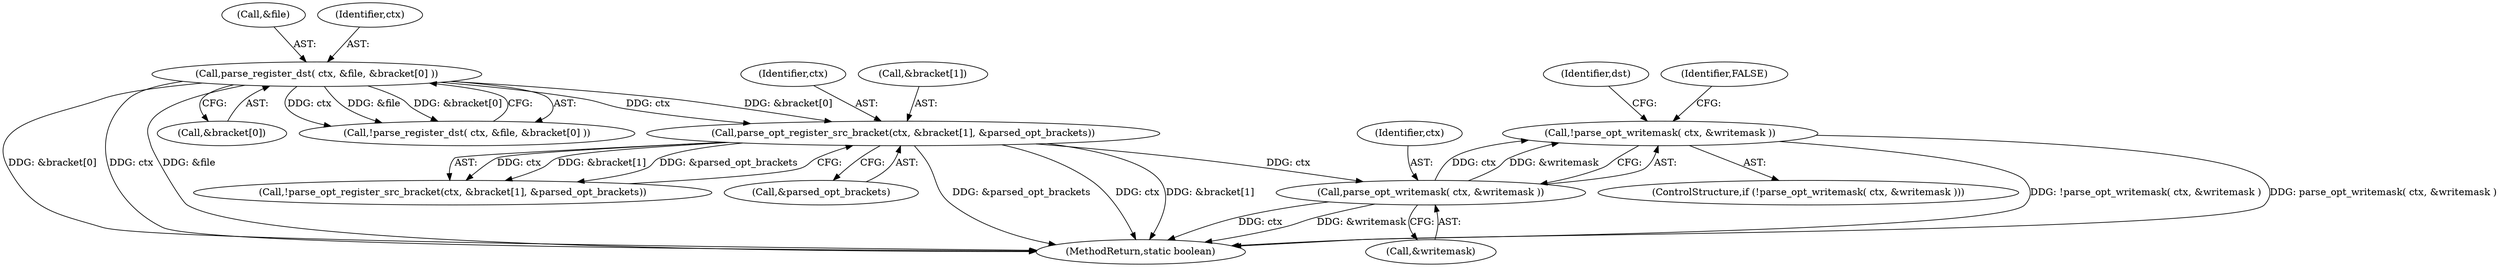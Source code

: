 digraph "0_virglrenderer_e534b51ca3c3cd25f3990589932a9ed711c59b27@API" {
"1001487" [label="(Call,!parse_opt_writemask( ctx, &writemask ))"];
"1001488" [label="(Call,parse_opt_writemask( ctx, &writemask ))"];
"1001468" [label="(Call,parse_opt_register_src_bracket(ctx, &bracket[1], &parsed_opt_brackets))"];
"1001456" [label="(Call,parse_register_dst( ctx, &file, &bracket[0] ))"];
"1001497" [label="(Identifier,dst)"];
"1001467" [label="(Call,!parse_opt_register_src_bracket(ctx, &bracket[1], &parsed_opt_brackets))"];
"1001469" [label="(Identifier,ctx)"];
"1001455" [label="(Call,!parse_register_dst( ctx, &file, &bracket[0] ))"];
"1001486" [label="(ControlStructure,if (!parse_opt_writemask( ctx, &writemask )))"];
"1001488" [label="(Call,parse_opt_writemask( ctx, &writemask ))"];
"1001458" [label="(Call,&file)"];
"1001474" [label="(Call,&parsed_opt_brackets)"];
"1004167" [label="(MethodReturn,static boolean)"];
"1001493" [label="(Identifier,FALSE)"];
"1001490" [label="(Call,&writemask)"];
"1001456" [label="(Call,parse_register_dst( ctx, &file, &bracket[0] ))"];
"1001470" [label="(Call,&bracket[1])"];
"1001457" [label="(Identifier,ctx)"];
"1001487" [label="(Call,!parse_opt_writemask( ctx, &writemask ))"];
"1001460" [label="(Call,&bracket[0])"];
"1001468" [label="(Call,parse_opt_register_src_bracket(ctx, &bracket[1], &parsed_opt_brackets))"];
"1001489" [label="(Identifier,ctx)"];
"1001487" -> "1001486"  [label="AST: "];
"1001487" -> "1001488"  [label="CFG: "];
"1001488" -> "1001487"  [label="AST: "];
"1001493" -> "1001487"  [label="CFG: "];
"1001497" -> "1001487"  [label="CFG: "];
"1001487" -> "1004167"  [label="DDG: !parse_opt_writemask( ctx, &writemask )"];
"1001487" -> "1004167"  [label="DDG: parse_opt_writemask( ctx, &writemask )"];
"1001488" -> "1001487"  [label="DDG: ctx"];
"1001488" -> "1001487"  [label="DDG: &writemask"];
"1001488" -> "1001490"  [label="CFG: "];
"1001489" -> "1001488"  [label="AST: "];
"1001490" -> "1001488"  [label="AST: "];
"1001488" -> "1004167"  [label="DDG: ctx"];
"1001488" -> "1004167"  [label="DDG: &writemask"];
"1001468" -> "1001488"  [label="DDG: ctx"];
"1001468" -> "1001467"  [label="AST: "];
"1001468" -> "1001474"  [label="CFG: "];
"1001469" -> "1001468"  [label="AST: "];
"1001470" -> "1001468"  [label="AST: "];
"1001474" -> "1001468"  [label="AST: "];
"1001467" -> "1001468"  [label="CFG: "];
"1001468" -> "1004167"  [label="DDG: &parsed_opt_brackets"];
"1001468" -> "1004167"  [label="DDG: ctx"];
"1001468" -> "1004167"  [label="DDG: &bracket[1]"];
"1001468" -> "1001467"  [label="DDG: ctx"];
"1001468" -> "1001467"  [label="DDG: &bracket[1]"];
"1001468" -> "1001467"  [label="DDG: &parsed_opt_brackets"];
"1001456" -> "1001468"  [label="DDG: ctx"];
"1001456" -> "1001468"  [label="DDG: &bracket[0]"];
"1001456" -> "1001455"  [label="AST: "];
"1001456" -> "1001460"  [label="CFG: "];
"1001457" -> "1001456"  [label="AST: "];
"1001458" -> "1001456"  [label="AST: "];
"1001460" -> "1001456"  [label="AST: "];
"1001455" -> "1001456"  [label="CFG: "];
"1001456" -> "1004167"  [label="DDG: &bracket[0]"];
"1001456" -> "1004167"  [label="DDG: ctx"];
"1001456" -> "1004167"  [label="DDG: &file"];
"1001456" -> "1001455"  [label="DDG: ctx"];
"1001456" -> "1001455"  [label="DDG: &file"];
"1001456" -> "1001455"  [label="DDG: &bracket[0]"];
}
